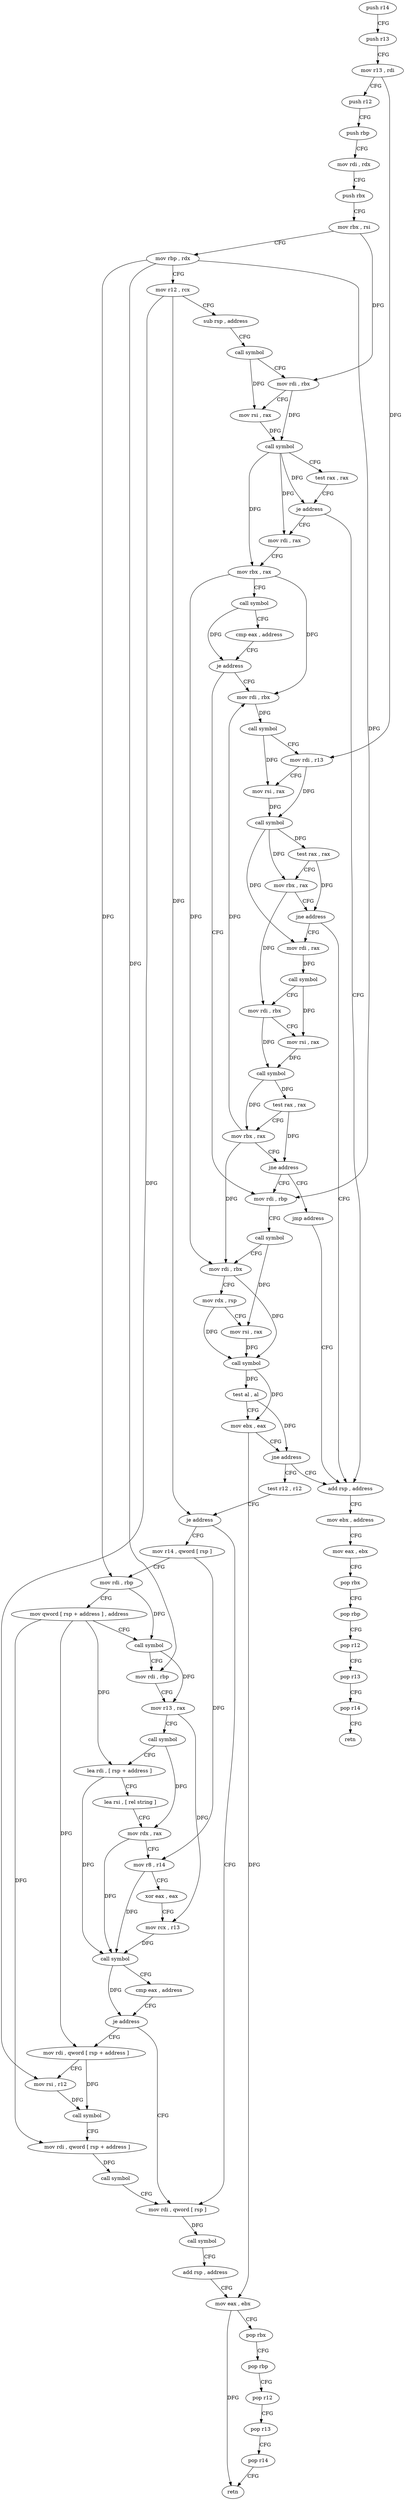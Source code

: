 digraph "func" {
"113840" [label = "push r14" ]
"113842" [label = "push r13" ]
"113844" [label = "mov r13 , rdi" ]
"113847" [label = "push r12" ]
"113849" [label = "push rbp" ]
"113850" [label = "mov rdi , rdx" ]
"113853" [label = "push rbx" ]
"113854" [label = "mov rbx , rsi" ]
"113857" [label = "mov rbp , rdx" ]
"113860" [label = "mov r12 , rcx" ]
"113863" [label = "sub rsp , address" ]
"113867" [label = "call symbol" ]
"113872" [label = "mov rdi , rbx" ]
"113875" [label = "mov rsi , rax" ]
"113878" [label = "call symbol" ]
"113883" [label = "test rax , rax" ]
"113886" [label = "je address" ]
"114091" [label = "add rsp , address" ]
"113892" [label = "mov rdi , rax" ]
"114095" [label = "mov ebx , address" ]
"114100" [label = "mov eax , ebx" ]
"114102" [label = "pop rbx" ]
"114103" [label = "pop rbp" ]
"114104" [label = "pop r12" ]
"114106" [label = "pop r13" ]
"114108" [label = "pop r14" ]
"114110" [label = "retn" ]
"113895" [label = "mov rbx , rax" ]
"113898" [label = "call symbol" ]
"113903" [label = "cmp eax , address" ]
"113906" [label = "je address" ]
"114064" [label = "mov rdi , rbx" ]
"113912" [label = "mov rdi , rbp" ]
"114067" [label = "call symbol" ]
"114072" [label = "mov rdi , r13" ]
"114075" [label = "mov rsi , rax" ]
"114078" [label = "call symbol" ]
"114083" [label = "test rax , rax" ]
"114086" [label = "mov rbx , rax" ]
"114089" [label = "jne address" ]
"114112" [label = "mov rdi , rax" ]
"113915" [label = "call symbol" ]
"113920" [label = "mov rdi , rbx" ]
"113923" [label = "mov rdx , rsp" ]
"113926" [label = "mov rsi , rax" ]
"113929" [label = "call symbol" ]
"113934" [label = "test al , al" ]
"113936" [label = "mov ebx , eax" ]
"113938" [label = "jne address" ]
"113944" [label = "test r12 , r12" ]
"114115" [label = "call symbol" ]
"114120" [label = "mov rdi , rbx" ]
"114123" [label = "mov rsi , rax" ]
"114126" [label = "call symbol" ]
"114131" [label = "test rax , rax" ]
"114134" [label = "mov rbx , rax" ]
"114137" [label = "jne address" ]
"114143" [label = "jmp address" ]
"113947" [label = "je address" ]
"114037" [label = "mov rdi , qword [ rsp ]" ]
"113949" [label = "mov r14 , qword [ rsp ]" ]
"114041" [label = "call symbol" ]
"114046" [label = "add rsp , address" ]
"114050" [label = "mov eax , ebx" ]
"114052" [label = "pop rbx" ]
"114053" [label = "pop rbp" ]
"114054" [label = "pop r12" ]
"114056" [label = "pop r13" ]
"114058" [label = "pop r14" ]
"114060" [label = "retn" ]
"113953" [label = "mov rdi , rbp" ]
"113956" [label = "mov qword [ rsp + address ] , address" ]
"113965" [label = "call symbol" ]
"113970" [label = "mov rdi , rbp" ]
"113973" [label = "mov r13 , rax" ]
"113976" [label = "call symbol" ]
"113981" [label = "lea rdi , [ rsp + address ]" ]
"113986" [label = "lea rsi , [ rel string ]" ]
"113993" [label = "mov rdx , rax" ]
"113996" [label = "mov r8 , r14" ]
"113999" [label = "xor eax , eax" ]
"114001" [label = "mov rcx , r13" ]
"114004" [label = "call symbol" ]
"114009" [label = "cmp eax , address" ]
"114012" [label = "je address" ]
"114014" [label = "mov rdi , qword [ rsp + address ]" ]
"114019" [label = "mov rsi , r12" ]
"114022" [label = "call symbol" ]
"114027" [label = "mov rdi , qword [ rsp + address ]" ]
"114032" [label = "call symbol" ]
"113840" -> "113842" [ label = "CFG" ]
"113842" -> "113844" [ label = "CFG" ]
"113844" -> "113847" [ label = "CFG" ]
"113844" -> "114072" [ label = "DFG" ]
"113847" -> "113849" [ label = "CFG" ]
"113849" -> "113850" [ label = "CFG" ]
"113850" -> "113853" [ label = "CFG" ]
"113853" -> "113854" [ label = "CFG" ]
"113854" -> "113857" [ label = "CFG" ]
"113854" -> "113872" [ label = "DFG" ]
"113857" -> "113860" [ label = "CFG" ]
"113857" -> "113912" [ label = "DFG" ]
"113857" -> "113953" [ label = "DFG" ]
"113857" -> "113970" [ label = "DFG" ]
"113860" -> "113863" [ label = "CFG" ]
"113860" -> "113947" [ label = "DFG" ]
"113860" -> "114019" [ label = "DFG" ]
"113863" -> "113867" [ label = "CFG" ]
"113867" -> "113872" [ label = "CFG" ]
"113867" -> "113875" [ label = "DFG" ]
"113872" -> "113875" [ label = "CFG" ]
"113872" -> "113878" [ label = "DFG" ]
"113875" -> "113878" [ label = "DFG" ]
"113878" -> "113883" [ label = "CFG" ]
"113878" -> "113886" [ label = "DFG" ]
"113878" -> "113892" [ label = "DFG" ]
"113878" -> "113895" [ label = "DFG" ]
"113883" -> "113886" [ label = "CFG" ]
"113886" -> "114091" [ label = "CFG" ]
"113886" -> "113892" [ label = "CFG" ]
"114091" -> "114095" [ label = "CFG" ]
"113892" -> "113895" [ label = "CFG" ]
"114095" -> "114100" [ label = "CFG" ]
"114100" -> "114102" [ label = "CFG" ]
"114102" -> "114103" [ label = "CFG" ]
"114103" -> "114104" [ label = "CFG" ]
"114104" -> "114106" [ label = "CFG" ]
"114106" -> "114108" [ label = "CFG" ]
"114108" -> "114110" [ label = "CFG" ]
"113895" -> "113898" [ label = "CFG" ]
"113895" -> "114064" [ label = "DFG" ]
"113895" -> "113920" [ label = "DFG" ]
"113898" -> "113903" [ label = "CFG" ]
"113898" -> "113906" [ label = "DFG" ]
"113903" -> "113906" [ label = "CFG" ]
"113906" -> "114064" [ label = "CFG" ]
"113906" -> "113912" [ label = "CFG" ]
"114064" -> "114067" [ label = "DFG" ]
"113912" -> "113915" [ label = "CFG" ]
"114067" -> "114072" [ label = "CFG" ]
"114067" -> "114075" [ label = "DFG" ]
"114072" -> "114075" [ label = "CFG" ]
"114072" -> "114078" [ label = "DFG" ]
"114075" -> "114078" [ label = "DFG" ]
"114078" -> "114083" [ label = "DFG" ]
"114078" -> "114086" [ label = "DFG" ]
"114078" -> "114112" [ label = "DFG" ]
"114083" -> "114086" [ label = "CFG" ]
"114083" -> "114089" [ label = "DFG" ]
"114086" -> "114089" [ label = "CFG" ]
"114086" -> "114120" [ label = "DFG" ]
"114089" -> "114112" [ label = "CFG" ]
"114089" -> "114091" [ label = "CFG" ]
"114112" -> "114115" [ label = "DFG" ]
"113915" -> "113920" [ label = "CFG" ]
"113915" -> "113926" [ label = "DFG" ]
"113920" -> "113923" [ label = "CFG" ]
"113920" -> "113929" [ label = "DFG" ]
"113923" -> "113926" [ label = "CFG" ]
"113923" -> "113929" [ label = "DFG" ]
"113926" -> "113929" [ label = "DFG" ]
"113929" -> "113934" [ label = "DFG" ]
"113929" -> "113936" [ label = "DFG" ]
"113934" -> "113936" [ label = "CFG" ]
"113934" -> "113938" [ label = "DFG" ]
"113936" -> "113938" [ label = "CFG" ]
"113936" -> "114050" [ label = "DFG" ]
"113938" -> "114091" [ label = "CFG" ]
"113938" -> "113944" [ label = "CFG" ]
"113944" -> "113947" [ label = "CFG" ]
"114115" -> "114120" [ label = "CFG" ]
"114115" -> "114123" [ label = "DFG" ]
"114120" -> "114123" [ label = "CFG" ]
"114120" -> "114126" [ label = "DFG" ]
"114123" -> "114126" [ label = "DFG" ]
"114126" -> "114131" [ label = "DFG" ]
"114126" -> "114134" [ label = "DFG" ]
"114131" -> "114134" [ label = "CFG" ]
"114131" -> "114137" [ label = "DFG" ]
"114134" -> "114137" [ label = "CFG" ]
"114134" -> "114064" [ label = "DFG" ]
"114134" -> "113920" [ label = "DFG" ]
"114137" -> "113912" [ label = "CFG" ]
"114137" -> "114143" [ label = "CFG" ]
"114143" -> "114091" [ label = "CFG" ]
"113947" -> "114037" [ label = "CFG" ]
"113947" -> "113949" [ label = "CFG" ]
"114037" -> "114041" [ label = "DFG" ]
"113949" -> "113953" [ label = "CFG" ]
"113949" -> "113996" [ label = "DFG" ]
"114041" -> "114046" [ label = "CFG" ]
"114046" -> "114050" [ label = "CFG" ]
"114050" -> "114052" [ label = "CFG" ]
"114050" -> "114060" [ label = "DFG" ]
"114052" -> "114053" [ label = "CFG" ]
"114053" -> "114054" [ label = "CFG" ]
"114054" -> "114056" [ label = "CFG" ]
"114056" -> "114058" [ label = "CFG" ]
"114058" -> "114060" [ label = "CFG" ]
"113953" -> "113956" [ label = "CFG" ]
"113953" -> "113965" [ label = "DFG" ]
"113956" -> "113965" [ label = "CFG" ]
"113956" -> "114014" [ label = "DFG" ]
"113956" -> "114027" [ label = "DFG" ]
"113956" -> "113981" [ label = "DFG" ]
"113965" -> "113970" [ label = "CFG" ]
"113965" -> "113973" [ label = "DFG" ]
"113970" -> "113973" [ label = "CFG" ]
"113973" -> "113976" [ label = "CFG" ]
"113973" -> "114001" [ label = "DFG" ]
"113976" -> "113981" [ label = "CFG" ]
"113976" -> "113993" [ label = "DFG" ]
"113981" -> "113986" [ label = "CFG" ]
"113981" -> "114004" [ label = "DFG" ]
"113986" -> "113993" [ label = "CFG" ]
"113993" -> "113996" [ label = "CFG" ]
"113993" -> "114004" [ label = "DFG" ]
"113996" -> "113999" [ label = "CFG" ]
"113996" -> "114004" [ label = "DFG" ]
"113999" -> "114001" [ label = "CFG" ]
"114001" -> "114004" [ label = "DFG" ]
"114004" -> "114009" [ label = "CFG" ]
"114004" -> "114012" [ label = "DFG" ]
"114009" -> "114012" [ label = "CFG" ]
"114012" -> "114037" [ label = "CFG" ]
"114012" -> "114014" [ label = "CFG" ]
"114014" -> "114019" [ label = "CFG" ]
"114014" -> "114022" [ label = "DFG" ]
"114019" -> "114022" [ label = "DFG" ]
"114022" -> "114027" [ label = "CFG" ]
"114027" -> "114032" [ label = "DFG" ]
"114032" -> "114037" [ label = "CFG" ]
}
